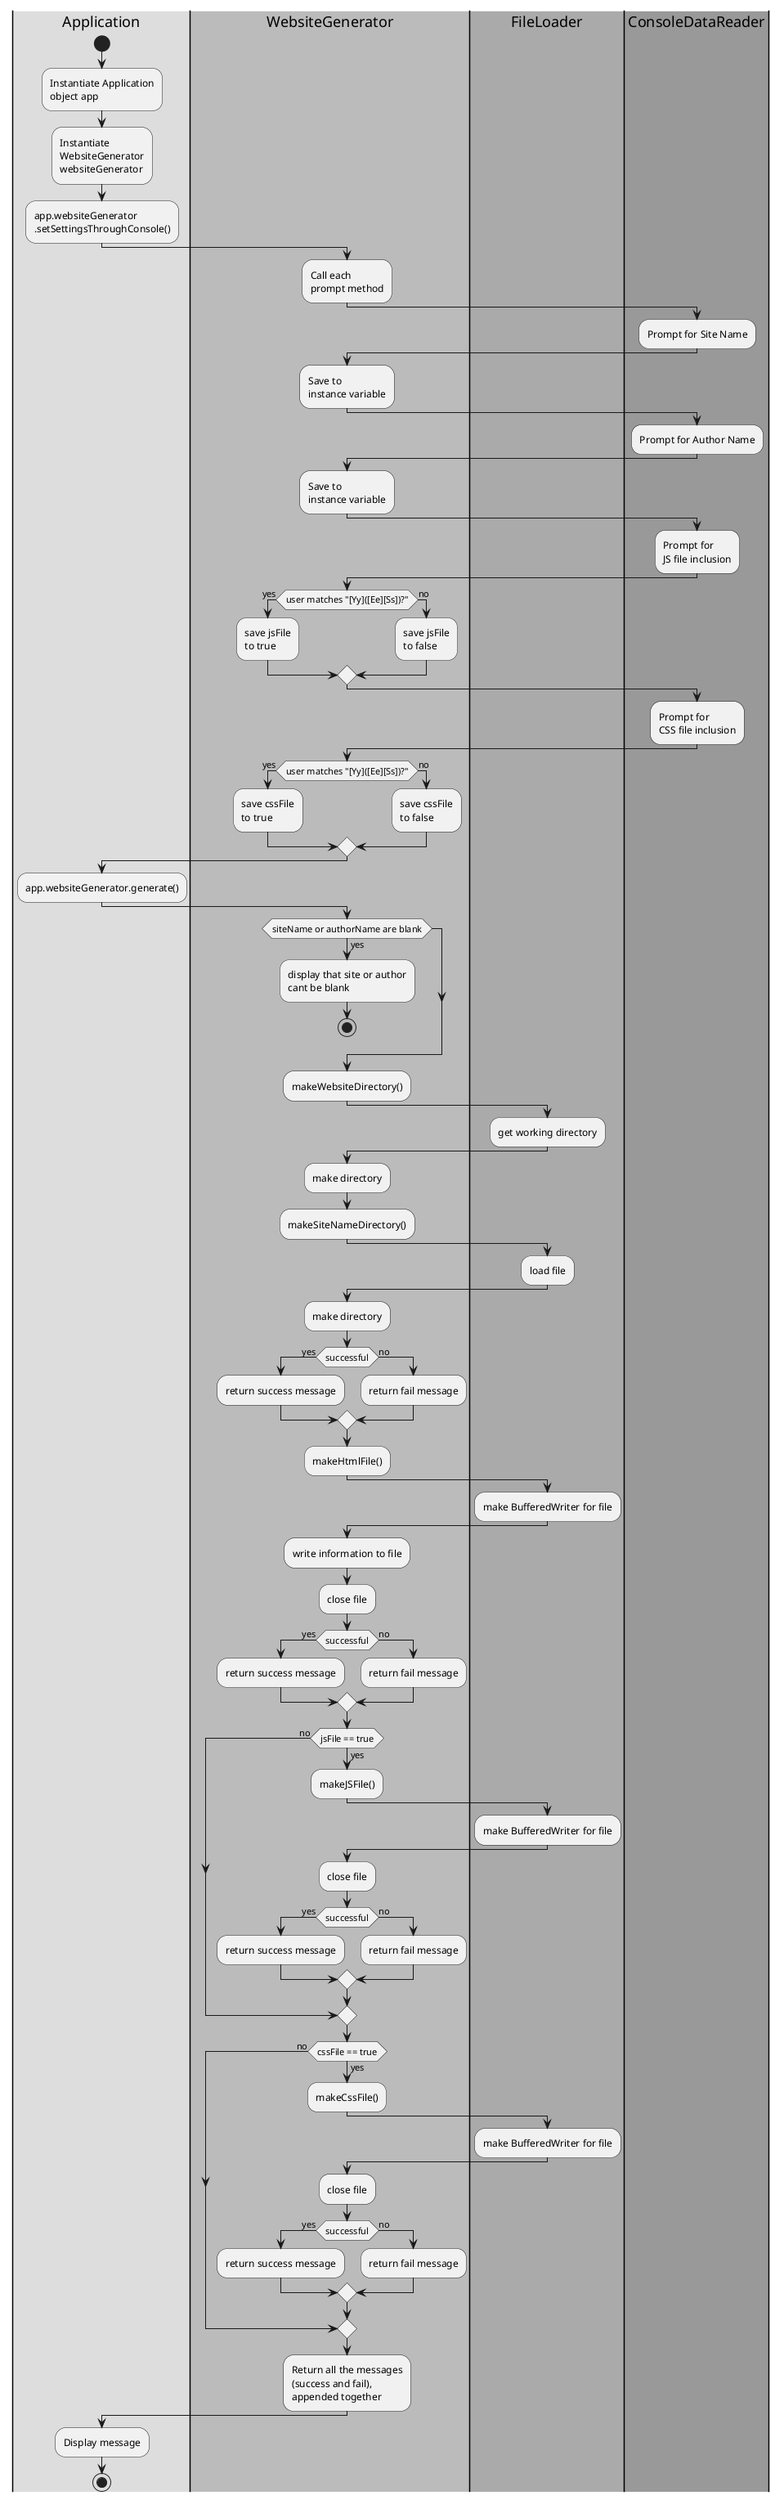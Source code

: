 @startuml

|#DDD|Application|
|#BBB|WebsiteGenerator|
|#AAA|FileLoader|
|#999|ConsoleDataReader|
|Application|
start
:Instantiate Application
object app;
:Instantiate
WebsiteGenerator
websiteGenerator;
:app.websiteGenerator
.setSettingsThroughConsole();
|WebsiteGenerator|
:Call each
prompt method;
|ConsoleDataReader|
:Prompt for Site Name;
|WebsiteGenerator|
:Save to
instance variable;
|ConsoleDataReader|
:Prompt for Author Name;
|WebsiteGenerator|
:Save to
instance variable;
|ConsoleDataReader|
:Prompt for
JS file inclusion;
|WebsiteGenerator|
if(user matches "[Yy]([Ee][Ss])?") then (yes)
    :save jsFile
    to true;
else (no)
    :save jsFile
    to false;
endif
|ConsoleDataReader|
:Prompt for
CSS file inclusion;
|WebsiteGenerator|
if(user matches "[Yy]([Ee][Ss])?") then (yes)
    :save cssFile
    to true;
else (no)
    :save cssFile
    to false;
endif
|Application|
:app.websiteGenerator.generate();
|WebsiteGenerator|
if(siteName or authorName are blank) then (yes)
    :display that site or author
    cant be blank;
    stop
else
endif
:makeWebsiteDirectory();
|FileLoader|
:get working directory;
|WebsiteGenerator|
:make directory;
:makeSiteNameDirectory();
|FileLoader|
:load file;
|WebsiteGenerator|
:make directory;
if(successful) then (yes)
    :return success message;
else (no)
    :return fail message;
endif
:makeHtmlFile();
|FileLoader|
:make BufferedWriter for file;
|WebsiteGenerator|
:write information to file;
:close file;
if(successful) then (yes)
    :return success message;
else (no)
    :return fail message;
endif
if (jsFile == true) then (yes)
    :makeJSFile();
    |FileLoader|
    :make BufferedWriter for file;
    |WebsiteGenerator|
    :close file;
    if(successful) then (yes)
        :return success message;
    else (no)
        :return fail message;
    endif
else (no)
endif
if (cssFile == true) then (yes)
    :makeCssFile();
    |FileLoader|
    :make BufferedWriter for file;
    |WebsiteGenerator|
    :close file;
    if(successful) then (yes)
        :return success message;
    else (no)
        :return fail message;
    endif
else (no)
endif
:Return all the messages
(success and fail),
appended together;
|Application|
:Display message;
stop

@enduml
